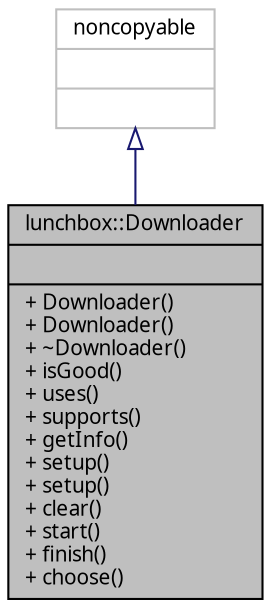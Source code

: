 digraph "lunchbox::Downloader"
{
  edge [fontname="Sans",fontsize="10",labelfontname="Sans",labelfontsize="10"];
  node [fontname="Sans",fontsize="10",shape=record];
  Node1 [label="{lunchbox::Downloader\n||+ Downloader()\l+ Downloader()\l+ ~Downloader()\l+ isGood()\l+ uses()\l+ supports()\l+ getInfo()\l+ setup()\l+ setup()\l+ clear()\l+ start()\l+ finish()\l+ choose()\l}",height=0.2,width=0.4,color="black", fillcolor="grey75", style="filled" fontcolor="black"];
  Node2 -> Node1 [dir="back",color="midnightblue",fontsize="10",style="solid",arrowtail="onormal",fontname="Sans"];
  Node2 [label="{noncopyable\n||}",height=0.2,width=0.4,color="grey75", fillcolor="white", style="filled"];
}
